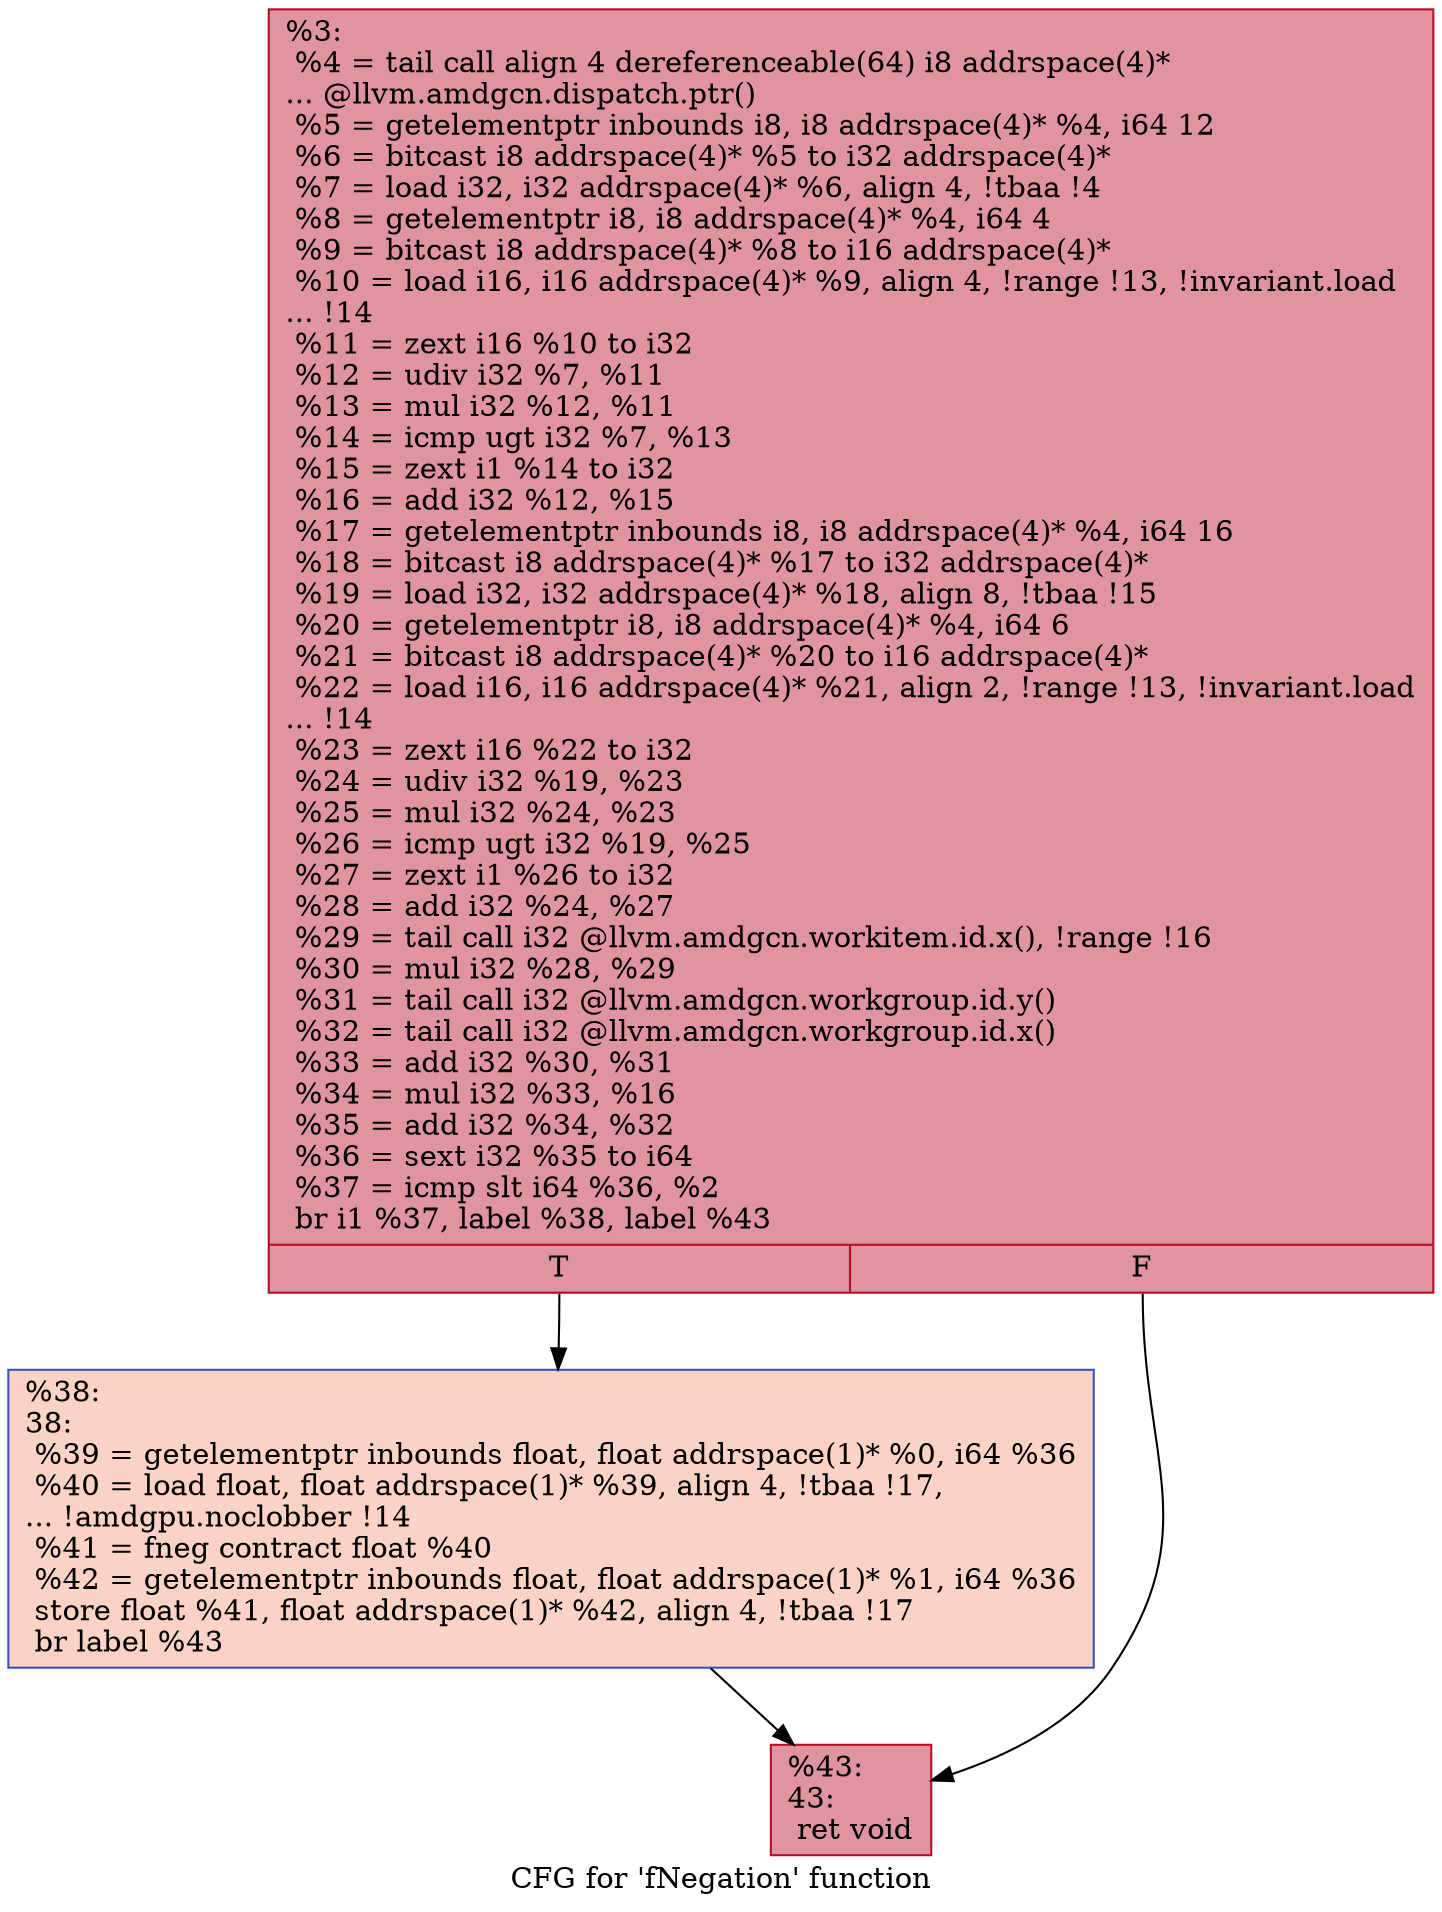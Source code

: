 digraph "CFG for 'fNegation' function" {
	label="CFG for 'fNegation' function";

	Node0x479d620 [shape=record,color="#b70d28ff", style=filled, fillcolor="#b70d2870",label="{%3:\l  %4 = tail call align 4 dereferenceable(64) i8 addrspace(4)*\l... @llvm.amdgcn.dispatch.ptr()\l  %5 = getelementptr inbounds i8, i8 addrspace(4)* %4, i64 12\l  %6 = bitcast i8 addrspace(4)* %5 to i32 addrspace(4)*\l  %7 = load i32, i32 addrspace(4)* %6, align 4, !tbaa !4\l  %8 = getelementptr i8, i8 addrspace(4)* %4, i64 4\l  %9 = bitcast i8 addrspace(4)* %8 to i16 addrspace(4)*\l  %10 = load i16, i16 addrspace(4)* %9, align 4, !range !13, !invariant.load\l... !14\l  %11 = zext i16 %10 to i32\l  %12 = udiv i32 %7, %11\l  %13 = mul i32 %12, %11\l  %14 = icmp ugt i32 %7, %13\l  %15 = zext i1 %14 to i32\l  %16 = add i32 %12, %15\l  %17 = getelementptr inbounds i8, i8 addrspace(4)* %4, i64 16\l  %18 = bitcast i8 addrspace(4)* %17 to i32 addrspace(4)*\l  %19 = load i32, i32 addrspace(4)* %18, align 8, !tbaa !15\l  %20 = getelementptr i8, i8 addrspace(4)* %4, i64 6\l  %21 = bitcast i8 addrspace(4)* %20 to i16 addrspace(4)*\l  %22 = load i16, i16 addrspace(4)* %21, align 2, !range !13, !invariant.load\l... !14\l  %23 = zext i16 %22 to i32\l  %24 = udiv i32 %19, %23\l  %25 = mul i32 %24, %23\l  %26 = icmp ugt i32 %19, %25\l  %27 = zext i1 %26 to i32\l  %28 = add i32 %24, %27\l  %29 = tail call i32 @llvm.amdgcn.workitem.id.x(), !range !16\l  %30 = mul i32 %28, %29\l  %31 = tail call i32 @llvm.amdgcn.workgroup.id.y()\l  %32 = tail call i32 @llvm.amdgcn.workgroup.id.x()\l  %33 = add i32 %30, %31\l  %34 = mul i32 %33, %16\l  %35 = add i32 %34, %32\l  %36 = sext i32 %35 to i64\l  %37 = icmp slt i64 %36, %2\l  br i1 %37, label %38, label %43\l|{<s0>T|<s1>F}}"];
	Node0x479d620:s0 -> Node0x47a1400;
	Node0x479d620:s1 -> Node0x47a1490;
	Node0x47a1400 [shape=record,color="#3d50c3ff", style=filled, fillcolor="#f59c7d70",label="{%38:\l38:                                               \l  %39 = getelementptr inbounds float, float addrspace(1)* %0, i64 %36\l  %40 = load float, float addrspace(1)* %39, align 4, !tbaa !17,\l... !amdgpu.noclobber !14\l  %41 = fneg contract float %40\l  %42 = getelementptr inbounds float, float addrspace(1)* %1, i64 %36\l  store float %41, float addrspace(1)* %42, align 4, !tbaa !17\l  br label %43\l}"];
	Node0x47a1400 -> Node0x47a1490;
	Node0x47a1490 [shape=record,color="#b70d28ff", style=filled, fillcolor="#b70d2870",label="{%43:\l43:                                               \l  ret void\l}"];
}
